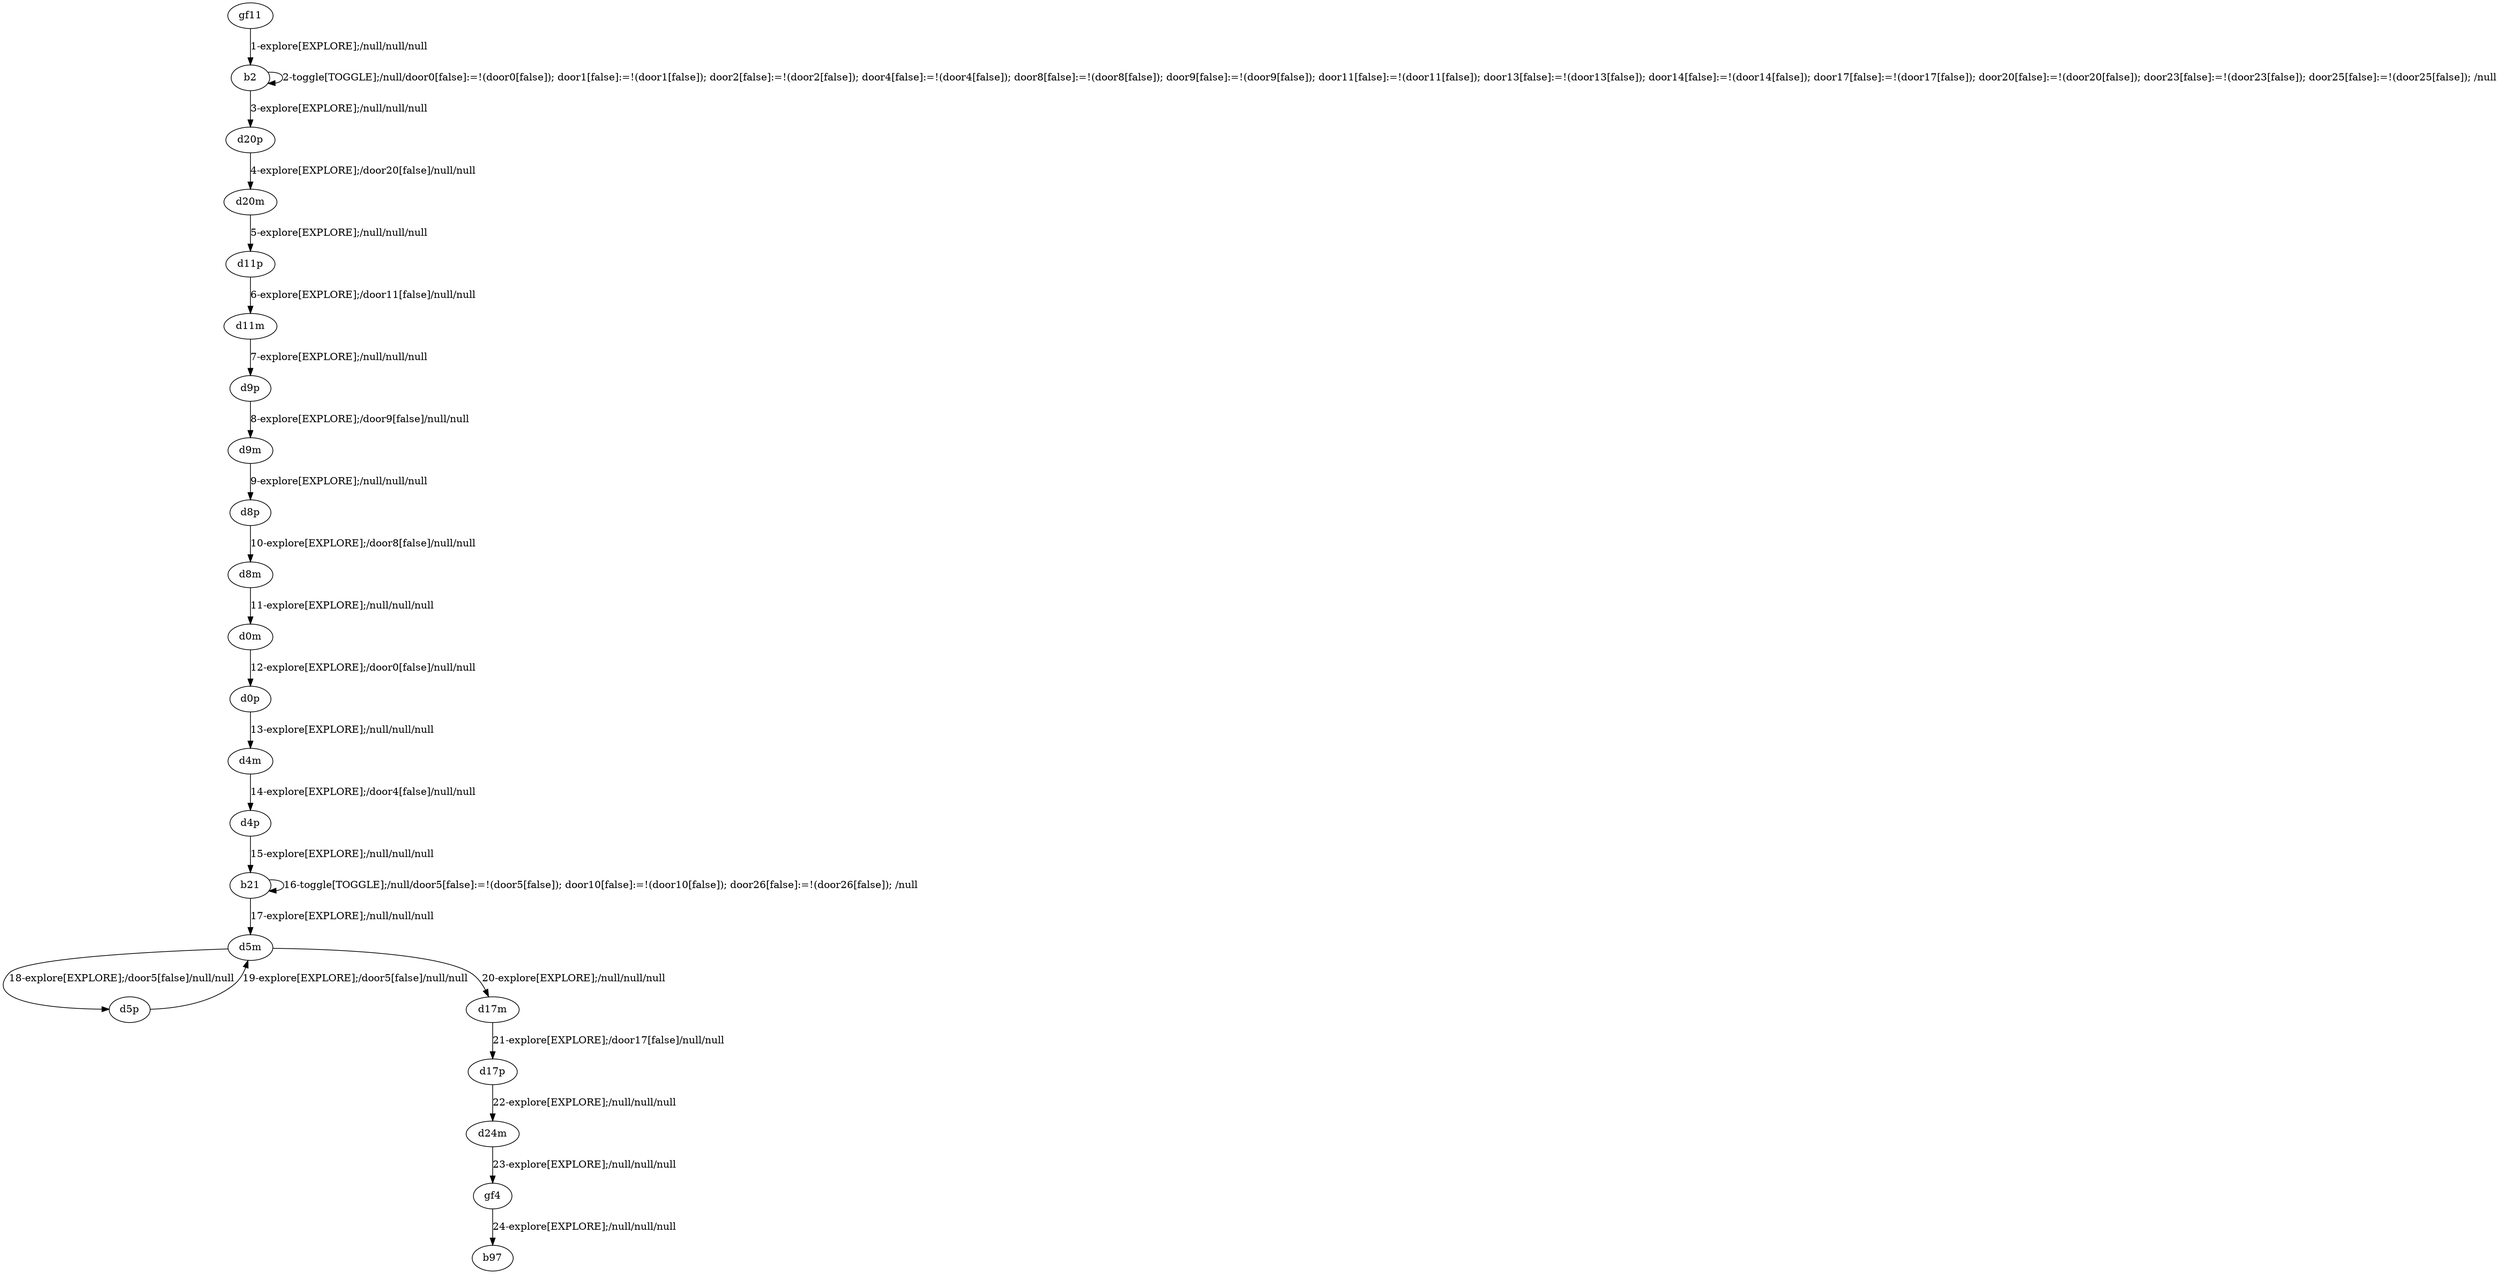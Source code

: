 # Total number of goals covered by this test: 1
# gf4 --> b97

digraph g {
"gf11" -> "b2" [label = "1-explore[EXPLORE];/null/null/null"];
"b2" -> "b2" [label = "2-toggle[TOGGLE];/null/door0[false]:=!(door0[false]); door1[false]:=!(door1[false]); door2[false]:=!(door2[false]); door4[false]:=!(door4[false]); door8[false]:=!(door8[false]); door9[false]:=!(door9[false]); door11[false]:=!(door11[false]); door13[false]:=!(door13[false]); door14[false]:=!(door14[false]); door17[false]:=!(door17[false]); door20[false]:=!(door20[false]); door23[false]:=!(door23[false]); door25[false]:=!(door25[false]); /null"];
"b2" -> "d20p" [label = "3-explore[EXPLORE];/null/null/null"];
"d20p" -> "d20m" [label = "4-explore[EXPLORE];/door20[false]/null/null"];
"d20m" -> "d11p" [label = "5-explore[EXPLORE];/null/null/null"];
"d11p" -> "d11m" [label = "6-explore[EXPLORE];/door11[false]/null/null"];
"d11m" -> "d9p" [label = "7-explore[EXPLORE];/null/null/null"];
"d9p" -> "d9m" [label = "8-explore[EXPLORE];/door9[false]/null/null"];
"d9m" -> "d8p" [label = "9-explore[EXPLORE];/null/null/null"];
"d8p" -> "d8m" [label = "10-explore[EXPLORE];/door8[false]/null/null"];
"d8m" -> "d0m" [label = "11-explore[EXPLORE];/null/null/null"];
"d0m" -> "d0p" [label = "12-explore[EXPLORE];/door0[false]/null/null"];
"d0p" -> "d4m" [label = "13-explore[EXPLORE];/null/null/null"];
"d4m" -> "d4p" [label = "14-explore[EXPLORE];/door4[false]/null/null"];
"d4p" -> "b21" [label = "15-explore[EXPLORE];/null/null/null"];
"b21" -> "b21" [label = "16-toggle[TOGGLE];/null/door5[false]:=!(door5[false]); door10[false]:=!(door10[false]); door26[false]:=!(door26[false]); /null"];
"b21" -> "d5m" [label = "17-explore[EXPLORE];/null/null/null"];
"d5m" -> "d5p" [label = "18-explore[EXPLORE];/door5[false]/null/null"];
"d5p" -> "d5m" [label = "19-explore[EXPLORE];/door5[false]/null/null"];
"d5m" -> "d17m" [label = "20-explore[EXPLORE];/null/null/null"];
"d17m" -> "d17p" [label = "21-explore[EXPLORE];/door17[false]/null/null"];
"d17p" -> "d24m" [label = "22-explore[EXPLORE];/null/null/null"];
"d24m" -> "gf4" [label = "23-explore[EXPLORE];/null/null/null"];
"gf4" -> "b97" [label = "24-explore[EXPLORE];/null/null/null"];
}
